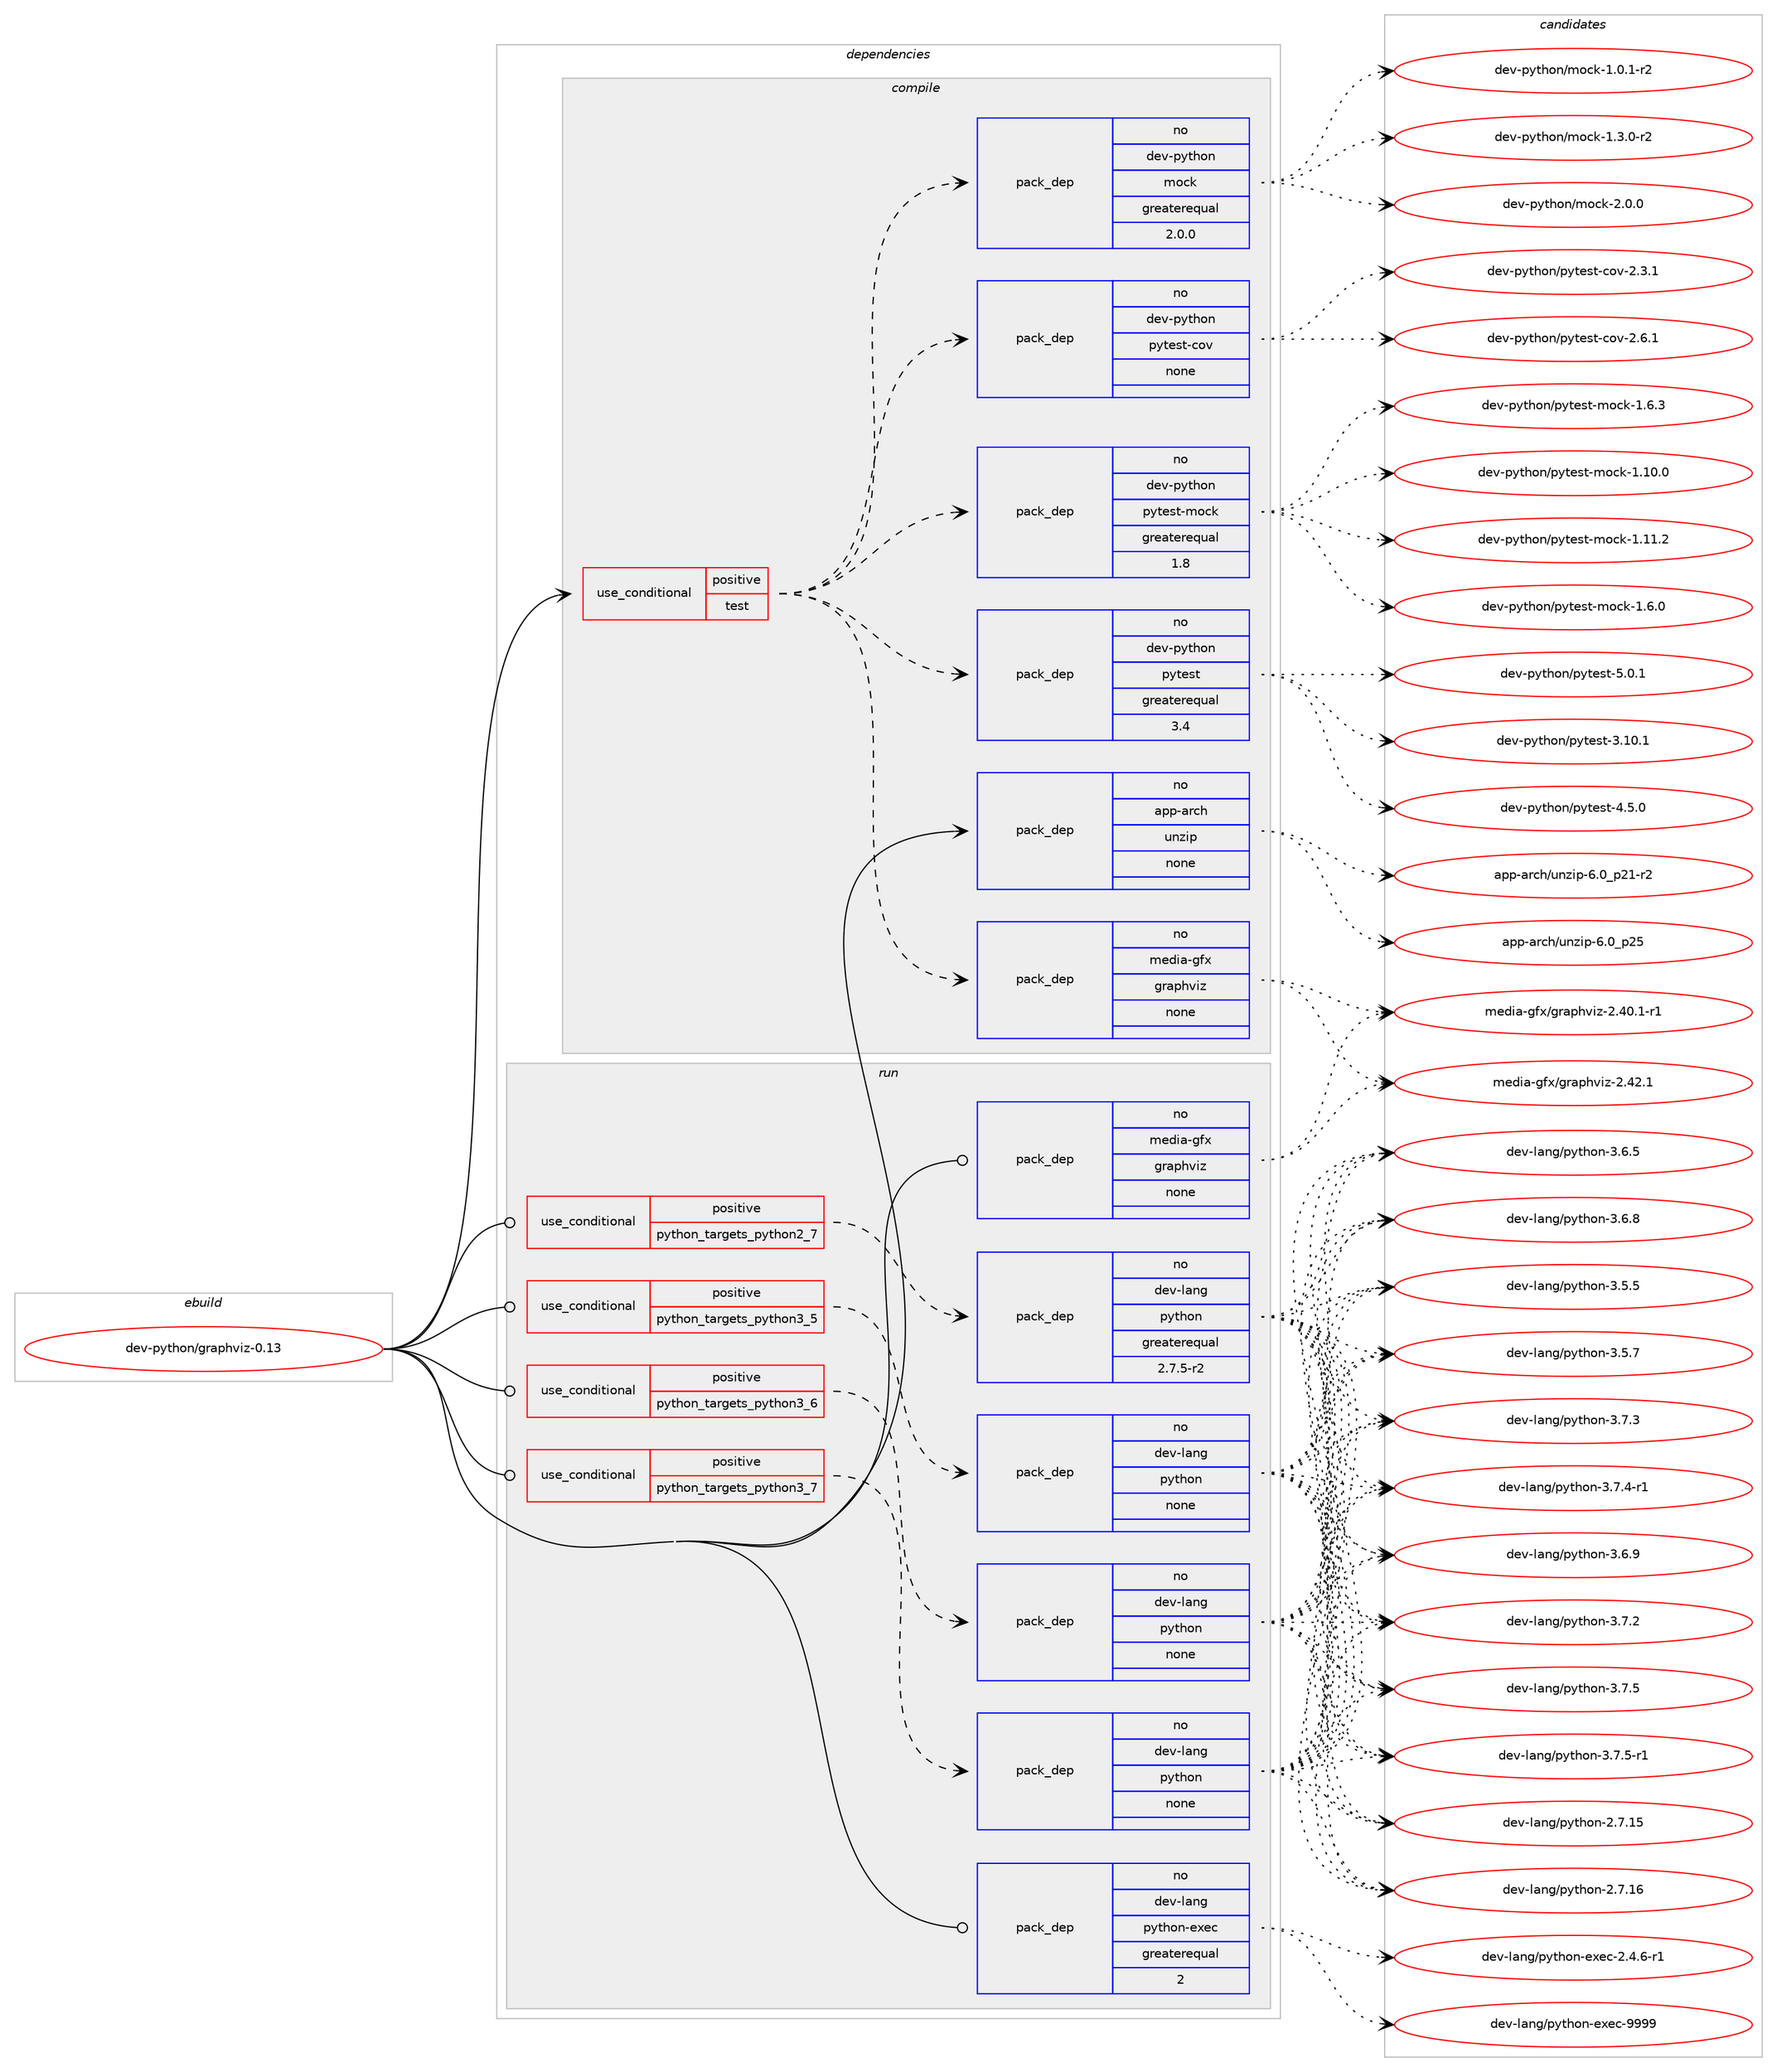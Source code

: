 digraph prolog {

# *************
# Graph options
# *************

newrank=true;
concentrate=true;
compound=true;
graph [rankdir=LR,fontname=Helvetica,fontsize=10,ranksep=1.5];#, ranksep=2.5, nodesep=0.2];
edge  [arrowhead=vee];
node  [fontname=Helvetica,fontsize=10];

# **********
# The ebuild
# **********

subgraph cluster_leftcol {
color=gray;
rank=same;
label=<<i>ebuild</i>>;
id [label="dev-python/graphviz-0.13", color=red, width=4, href="../dev-python/graphviz-0.13.svg"];
}

# ****************
# The dependencies
# ****************

subgraph cluster_midcol {
color=gray;
label=<<i>dependencies</i>>;
subgraph cluster_compile {
fillcolor="#eeeeee";
style=filled;
label=<<i>compile</i>>;
subgraph cond140210 {
dependency607441 [label=<<TABLE BORDER="0" CELLBORDER="1" CELLSPACING="0" CELLPADDING="4"><TR><TD ROWSPAN="3" CELLPADDING="10">use_conditional</TD></TR><TR><TD>positive</TD></TR><TR><TD>test</TD></TR></TABLE>>, shape=none, color=red];
subgraph pack455433 {
dependency607442 [label=<<TABLE BORDER="0" CELLBORDER="1" CELLSPACING="0" CELLPADDING="4" WIDTH="220"><TR><TD ROWSPAN="6" CELLPADDING="30">pack_dep</TD></TR><TR><TD WIDTH="110">no</TD></TR><TR><TD>media-gfx</TD></TR><TR><TD>graphviz</TD></TR><TR><TD>none</TD></TR><TR><TD></TD></TR></TABLE>>, shape=none, color=blue];
}
dependency607441:e -> dependency607442:w [weight=20,style="dashed",arrowhead="vee"];
subgraph pack455434 {
dependency607443 [label=<<TABLE BORDER="0" CELLBORDER="1" CELLSPACING="0" CELLPADDING="4" WIDTH="220"><TR><TD ROWSPAN="6" CELLPADDING="30">pack_dep</TD></TR><TR><TD WIDTH="110">no</TD></TR><TR><TD>dev-python</TD></TR><TR><TD>mock</TD></TR><TR><TD>greaterequal</TD></TR><TR><TD>2.0.0</TD></TR></TABLE>>, shape=none, color=blue];
}
dependency607441:e -> dependency607443:w [weight=20,style="dashed",arrowhead="vee"];
subgraph pack455435 {
dependency607444 [label=<<TABLE BORDER="0" CELLBORDER="1" CELLSPACING="0" CELLPADDING="4" WIDTH="220"><TR><TD ROWSPAN="6" CELLPADDING="30">pack_dep</TD></TR><TR><TD WIDTH="110">no</TD></TR><TR><TD>dev-python</TD></TR><TR><TD>pytest</TD></TR><TR><TD>greaterequal</TD></TR><TR><TD>3.4</TD></TR></TABLE>>, shape=none, color=blue];
}
dependency607441:e -> dependency607444:w [weight=20,style="dashed",arrowhead="vee"];
subgraph pack455436 {
dependency607445 [label=<<TABLE BORDER="0" CELLBORDER="1" CELLSPACING="0" CELLPADDING="4" WIDTH="220"><TR><TD ROWSPAN="6" CELLPADDING="30">pack_dep</TD></TR><TR><TD WIDTH="110">no</TD></TR><TR><TD>dev-python</TD></TR><TR><TD>pytest-mock</TD></TR><TR><TD>greaterequal</TD></TR><TR><TD>1.8</TD></TR></TABLE>>, shape=none, color=blue];
}
dependency607441:e -> dependency607445:w [weight=20,style="dashed",arrowhead="vee"];
subgraph pack455437 {
dependency607446 [label=<<TABLE BORDER="0" CELLBORDER="1" CELLSPACING="0" CELLPADDING="4" WIDTH="220"><TR><TD ROWSPAN="6" CELLPADDING="30">pack_dep</TD></TR><TR><TD WIDTH="110">no</TD></TR><TR><TD>dev-python</TD></TR><TR><TD>pytest-cov</TD></TR><TR><TD>none</TD></TR><TR><TD></TD></TR></TABLE>>, shape=none, color=blue];
}
dependency607441:e -> dependency607446:w [weight=20,style="dashed",arrowhead="vee"];
}
id:e -> dependency607441:w [weight=20,style="solid",arrowhead="vee"];
subgraph pack455438 {
dependency607447 [label=<<TABLE BORDER="0" CELLBORDER="1" CELLSPACING="0" CELLPADDING="4" WIDTH="220"><TR><TD ROWSPAN="6" CELLPADDING="30">pack_dep</TD></TR><TR><TD WIDTH="110">no</TD></TR><TR><TD>app-arch</TD></TR><TR><TD>unzip</TD></TR><TR><TD>none</TD></TR><TR><TD></TD></TR></TABLE>>, shape=none, color=blue];
}
id:e -> dependency607447:w [weight=20,style="solid",arrowhead="vee"];
}
subgraph cluster_compileandrun {
fillcolor="#eeeeee";
style=filled;
label=<<i>compile and run</i>>;
}
subgraph cluster_run {
fillcolor="#eeeeee";
style=filled;
label=<<i>run</i>>;
subgraph cond140211 {
dependency607448 [label=<<TABLE BORDER="0" CELLBORDER="1" CELLSPACING="0" CELLPADDING="4"><TR><TD ROWSPAN="3" CELLPADDING="10">use_conditional</TD></TR><TR><TD>positive</TD></TR><TR><TD>python_targets_python2_7</TD></TR></TABLE>>, shape=none, color=red];
subgraph pack455439 {
dependency607449 [label=<<TABLE BORDER="0" CELLBORDER="1" CELLSPACING="0" CELLPADDING="4" WIDTH="220"><TR><TD ROWSPAN="6" CELLPADDING="30">pack_dep</TD></TR><TR><TD WIDTH="110">no</TD></TR><TR><TD>dev-lang</TD></TR><TR><TD>python</TD></TR><TR><TD>greaterequal</TD></TR><TR><TD>2.7.5-r2</TD></TR></TABLE>>, shape=none, color=blue];
}
dependency607448:e -> dependency607449:w [weight=20,style="dashed",arrowhead="vee"];
}
id:e -> dependency607448:w [weight=20,style="solid",arrowhead="odot"];
subgraph cond140212 {
dependency607450 [label=<<TABLE BORDER="0" CELLBORDER="1" CELLSPACING="0" CELLPADDING="4"><TR><TD ROWSPAN="3" CELLPADDING="10">use_conditional</TD></TR><TR><TD>positive</TD></TR><TR><TD>python_targets_python3_5</TD></TR></TABLE>>, shape=none, color=red];
subgraph pack455440 {
dependency607451 [label=<<TABLE BORDER="0" CELLBORDER="1" CELLSPACING="0" CELLPADDING="4" WIDTH="220"><TR><TD ROWSPAN="6" CELLPADDING="30">pack_dep</TD></TR><TR><TD WIDTH="110">no</TD></TR><TR><TD>dev-lang</TD></TR><TR><TD>python</TD></TR><TR><TD>none</TD></TR><TR><TD></TD></TR></TABLE>>, shape=none, color=blue];
}
dependency607450:e -> dependency607451:w [weight=20,style="dashed",arrowhead="vee"];
}
id:e -> dependency607450:w [weight=20,style="solid",arrowhead="odot"];
subgraph cond140213 {
dependency607452 [label=<<TABLE BORDER="0" CELLBORDER="1" CELLSPACING="0" CELLPADDING="4"><TR><TD ROWSPAN="3" CELLPADDING="10">use_conditional</TD></TR><TR><TD>positive</TD></TR><TR><TD>python_targets_python3_6</TD></TR></TABLE>>, shape=none, color=red];
subgraph pack455441 {
dependency607453 [label=<<TABLE BORDER="0" CELLBORDER="1" CELLSPACING="0" CELLPADDING="4" WIDTH="220"><TR><TD ROWSPAN="6" CELLPADDING="30">pack_dep</TD></TR><TR><TD WIDTH="110">no</TD></TR><TR><TD>dev-lang</TD></TR><TR><TD>python</TD></TR><TR><TD>none</TD></TR><TR><TD></TD></TR></TABLE>>, shape=none, color=blue];
}
dependency607452:e -> dependency607453:w [weight=20,style="dashed",arrowhead="vee"];
}
id:e -> dependency607452:w [weight=20,style="solid",arrowhead="odot"];
subgraph cond140214 {
dependency607454 [label=<<TABLE BORDER="0" CELLBORDER="1" CELLSPACING="0" CELLPADDING="4"><TR><TD ROWSPAN="3" CELLPADDING="10">use_conditional</TD></TR><TR><TD>positive</TD></TR><TR><TD>python_targets_python3_7</TD></TR></TABLE>>, shape=none, color=red];
subgraph pack455442 {
dependency607455 [label=<<TABLE BORDER="0" CELLBORDER="1" CELLSPACING="0" CELLPADDING="4" WIDTH="220"><TR><TD ROWSPAN="6" CELLPADDING="30">pack_dep</TD></TR><TR><TD WIDTH="110">no</TD></TR><TR><TD>dev-lang</TD></TR><TR><TD>python</TD></TR><TR><TD>none</TD></TR><TR><TD></TD></TR></TABLE>>, shape=none, color=blue];
}
dependency607454:e -> dependency607455:w [weight=20,style="dashed",arrowhead="vee"];
}
id:e -> dependency607454:w [weight=20,style="solid",arrowhead="odot"];
subgraph pack455443 {
dependency607456 [label=<<TABLE BORDER="0" CELLBORDER="1" CELLSPACING="0" CELLPADDING="4" WIDTH="220"><TR><TD ROWSPAN="6" CELLPADDING="30">pack_dep</TD></TR><TR><TD WIDTH="110">no</TD></TR><TR><TD>dev-lang</TD></TR><TR><TD>python-exec</TD></TR><TR><TD>greaterequal</TD></TR><TR><TD>2</TD></TR></TABLE>>, shape=none, color=blue];
}
id:e -> dependency607456:w [weight=20,style="solid",arrowhead="odot"];
subgraph pack455444 {
dependency607457 [label=<<TABLE BORDER="0" CELLBORDER="1" CELLSPACING="0" CELLPADDING="4" WIDTH="220"><TR><TD ROWSPAN="6" CELLPADDING="30">pack_dep</TD></TR><TR><TD WIDTH="110">no</TD></TR><TR><TD>media-gfx</TD></TR><TR><TD>graphviz</TD></TR><TR><TD>none</TD></TR><TR><TD></TD></TR></TABLE>>, shape=none, color=blue];
}
id:e -> dependency607457:w [weight=20,style="solid",arrowhead="odot"];
}
}

# **************
# The candidates
# **************

subgraph cluster_choices {
rank=same;
color=gray;
label=<<i>candidates</i>>;

subgraph choice455433 {
color=black;
nodesep=1;
choice10910110010597451031021204710311497112104118105122455046524846494511449 [label="media-gfx/graphviz-2.40.1-r1", color=red, width=4,href="../media-gfx/graphviz-2.40.1-r1.svg"];
choice1091011001059745103102120471031149711210411810512245504652504649 [label="media-gfx/graphviz-2.42.1", color=red, width=4,href="../media-gfx/graphviz-2.42.1.svg"];
dependency607442:e -> choice10910110010597451031021204710311497112104118105122455046524846494511449:w [style=dotted,weight="100"];
dependency607442:e -> choice1091011001059745103102120471031149711210411810512245504652504649:w [style=dotted,weight="100"];
}
subgraph choice455434 {
color=black;
nodesep=1;
choice1001011184511212111610411111047109111991074549464846494511450 [label="dev-python/mock-1.0.1-r2", color=red, width=4,href="../dev-python/mock-1.0.1-r2.svg"];
choice1001011184511212111610411111047109111991074549465146484511450 [label="dev-python/mock-1.3.0-r2", color=red, width=4,href="../dev-python/mock-1.3.0-r2.svg"];
choice100101118451121211161041111104710911199107455046484648 [label="dev-python/mock-2.0.0", color=red, width=4,href="../dev-python/mock-2.0.0.svg"];
dependency607443:e -> choice1001011184511212111610411111047109111991074549464846494511450:w [style=dotted,weight="100"];
dependency607443:e -> choice1001011184511212111610411111047109111991074549465146484511450:w [style=dotted,weight="100"];
dependency607443:e -> choice100101118451121211161041111104710911199107455046484648:w [style=dotted,weight="100"];
}
subgraph choice455435 {
color=black;
nodesep=1;
choice100101118451121211161041111104711212111610111511645514649484649 [label="dev-python/pytest-3.10.1", color=red, width=4,href="../dev-python/pytest-3.10.1.svg"];
choice1001011184511212111610411111047112121116101115116455246534648 [label="dev-python/pytest-4.5.0", color=red, width=4,href="../dev-python/pytest-4.5.0.svg"];
choice1001011184511212111610411111047112121116101115116455346484649 [label="dev-python/pytest-5.0.1", color=red, width=4,href="../dev-python/pytest-5.0.1.svg"];
dependency607444:e -> choice100101118451121211161041111104711212111610111511645514649484649:w [style=dotted,weight="100"];
dependency607444:e -> choice1001011184511212111610411111047112121116101115116455246534648:w [style=dotted,weight="100"];
dependency607444:e -> choice1001011184511212111610411111047112121116101115116455346484649:w [style=dotted,weight="100"];
}
subgraph choice455436 {
color=black;
nodesep=1;
choice1001011184511212111610411111047112121116101115116451091119910745494649484648 [label="dev-python/pytest-mock-1.10.0", color=red, width=4,href="../dev-python/pytest-mock-1.10.0.svg"];
choice1001011184511212111610411111047112121116101115116451091119910745494649494650 [label="dev-python/pytest-mock-1.11.2", color=red, width=4,href="../dev-python/pytest-mock-1.11.2.svg"];
choice10010111845112121116104111110471121211161011151164510911199107454946544648 [label="dev-python/pytest-mock-1.6.0", color=red, width=4,href="../dev-python/pytest-mock-1.6.0.svg"];
choice10010111845112121116104111110471121211161011151164510911199107454946544651 [label="dev-python/pytest-mock-1.6.3", color=red, width=4,href="../dev-python/pytest-mock-1.6.3.svg"];
dependency607445:e -> choice1001011184511212111610411111047112121116101115116451091119910745494649484648:w [style=dotted,weight="100"];
dependency607445:e -> choice1001011184511212111610411111047112121116101115116451091119910745494649494650:w [style=dotted,weight="100"];
dependency607445:e -> choice10010111845112121116104111110471121211161011151164510911199107454946544648:w [style=dotted,weight="100"];
dependency607445:e -> choice10010111845112121116104111110471121211161011151164510911199107454946544651:w [style=dotted,weight="100"];
}
subgraph choice455437 {
color=black;
nodesep=1;
choice10010111845112121116104111110471121211161011151164599111118455046514649 [label="dev-python/pytest-cov-2.3.1", color=red, width=4,href="../dev-python/pytest-cov-2.3.1.svg"];
choice10010111845112121116104111110471121211161011151164599111118455046544649 [label="dev-python/pytest-cov-2.6.1", color=red, width=4,href="../dev-python/pytest-cov-2.6.1.svg"];
dependency607446:e -> choice10010111845112121116104111110471121211161011151164599111118455046514649:w [style=dotted,weight="100"];
dependency607446:e -> choice10010111845112121116104111110471121211161011151164599111118455046544649:w [style=dotted,weight="100"];
}
subgraph choice455438 {
color=black;
nodesep=1;
choice9711211245971149910447117110122105112455446489511250494511450 [label="app-arch/unzip-6.0_p21-r2", color=red, width=4,href="../app-arch/unzip-6.0_p21-r2.svg"];
choice971121124597114991044711711012210511245544648951125053 [label="app-arch/unzip-6.0_p25", color=red, width=4,href="../app-arch/unzip-6.0_p25.svg"];
dependency607447:e -> choice9711211245971149910447117110122105112455446489511250494511450:w [style=dotted,weight="100"];
dependency607447:e -> choice971121124597114991044711711012210511245544648951125053:w [style=dotted,weight="100"];
}
subgraph choice455439 {
color=black;
nodesep=1;
choice10010111845108971101034711212111610411111045504655464953 [label="dev-lang/python-2.7.15", color=red, width=4,href="../dev-lang/python-2.7.15.svg"];
choice10010111845108971101034711212111610411111045504655464954 [label="dev-lang/python-2.7.16", color=red, width=4,href="../dev-lang/python-2.7.16.svg"];
choice100101118451089711010347112121116104111110455146534653 [label="dev-lang/python-3.5.5", color=red, width=4,href="../dev-lang/python-3.5.5.svg"];
choice100101118451089711010347112121116104111110455146534655 [label="dev-lang/python-3.5.7", color=red, width=4,href="../dev-lang/python-3.5.7.svg"];
choice100101118451089711010347112121116104111110455146544653 [label="dev-lang/python-3.6.5", color=red, width=4,href="../dev-lang/python-3.6.5.svg"];
choice100101118451089711010347112121116104111110455146544656 [label="dev-lang/python-3.6.8", color=red, width=4,href="../dev-lang/python-3.6.8.svg"];
choice100101118451089711010347112121116104111110455146544657 [label="dev-lang/python-3.6.9", color=red, width=4,href="../dev-lang/python-3.6.9.svg"];
choice100101118451089711010347112121116104111110455146554650 [label="dev-lang/python-3.7.2", color=red, width=4,href="../dev-lang/python-3.7.2.svg"];
choice100101118451089711010347112121116104111110455146554651 [label="dev-lang/python-3.7.3", color=red, width=4,href="../dev-lang/python-3.7.3.svg"];
choice1001011184510897110103471121211161041111104551465546524511449 [label="dev-lang/python-3.7.4-r1", color=red, width=4,href="../dev-lang/python-3.7.4-r1.svg"];
choice100101118451089711010347112121116104111110455146554653 [label="dev-lang/python-3.7.5", color=red, width=4,href="../dev-lang/python-3.7.5.svg"];
choice1001011184510897110103471121211161041111104551465546534511449 [label="dev-lang/python-3.7.5-r1", color=red, width=4,href="../dev-lang/python-3.7.5-r1.svg"];
dependency607449:e -> choice10010111845108971101034711212111610411111045504655464953:w [style=dotted,weight="100"];
dependency607449:e -> choice10010111845108971101034711212111610411111045504655464954:w [style=dotted,weight="100"];
dependency607449:e -> choice100101118451089711010347112121116104111110455146534653:w [style=dotted,weight="100"];
dependency607449:e -> choice100101118451089711010347112121116104111110455146534655:w [style=dotted,weight="100"];
dependency607449:e -> choice100101118451089711010347112121116104111110455146544653:w [style=dotted,weight="100"];
dependency607449:e -> choice100101118451089711010347112121116104111110455146544656:w [style=dotted,weight="100"];
dependency607449:e -> choice100101118451089711010347112121116104111110455146544657:w [style=dotted,weight="100"];
dependency607449:e -> choice100101118451089711010347112121116104111110455146554650:w [style=dotted,weight="100"];
dependency607449:e -> choice100101118451089711010347112121116104111110455146554651:w [style=dotted,weight="100"];
dependency607449:e -> choice1001011184510897110103471121211161041111104551465546524511449:w [style=dotted,weight="100"];
dependency607449:e -> choice100101118451089711010347112121116104111110455146554653:w [style=dotted,weight="100"];
dependency607449:e -> choice1001011184510897110103471121211161041111104551465546534511449:w [style=dotted,weight="100"];
}
subgraph choice455440 {
color=black;
nodesep=1;
choice10010111845108971101034711212111610411111045504655464953 [label="dev-lang/python-2.7.15", color=red, width=4,href="../dev-lang/python-2.7.15.svg"];
choice10010111845108971101034711212111610411111045504655464954 [label="dev-lang/python-2.7.16", color=red, width=4,href="../dev-lang/python-2.7.16.svg"];
choice100101118451089711010347112121116104111110455146534653 [label="dev-lang/python-3.5.5", color=red, width=4,href="../dev-lang/python-3.5.5.svg"];
choice100101118451089711010347112121116104111110455146534655 [label="dev-lang/python-3.5.7", color=red, width=4,href="../dev-lang/python-3.5.7.svg"];
choice100101118451089711010347112121116104111110455146544653 [label="dev-lang/python-3.6.5", color=red, width=4,href="../dev-lang/python-3.6.5.svg"];
choice100101118451089711010347112121116104111110455146544656 [label="dev-lang/python-3.6.8", color=red, width=4,href="../dev-lang/python-3.6.8.svg"];
choice100101118451089711010347112121116104111110455146544657 [label="dev-lang/python-3.6.9", color=red, width=4,href="../dev-lang/python-3.6.9.svg"];
choice100101118451089711010347112121116104111110455146554650 [label="dev-lang/python-3.7.2", color=red, width=4,href="../dev-lang/python-3.7.2.svg"];
choice100101118451089711010347112121116104111110455146554651 [label="dev-lang/python-3.7.3", color=red, width=4,href="../dev-lang/python-3.7.3.svg"];
choice1001011184510897110103471121211161041111104551465546524511449 [label="dev-lang/python-3.7.4-r1", color=red, width=4,href="../dev-lang/python-3.7.4-r1.svg"];
choice100101118451089711010347112121116104111110455146554653 [label="dev-lang/python-3.7.5", color=red, width=4,href="../dev-lang/python-3.7.5.svg"];
choice1001011184510897110103471121211161041111104551465546534511449 [label="dev-lang/python-3.7.5-r1", color=red, width=4,href="../dev-lang/python-3.7.5-r1.svg"];
dependency607451:e -> choice10010111845108971101034711212111610411111045504655464953:w [style=dotted,weight="100"];
dependency607451:e -> choice10010111845108971101034711212111610411111045504655464954:w [style=dotted,weight="100"];
dependency607451:e -> choice100101118451089711010347112121116104111110455146534653:w [style=dotted,weight="100"];
dependency607451:e -> choice100101118451089711010347112121116104111110455146534655:w [style=dotted,weight="100"];
dependency607451:e -> choice100101118451089711010347112121116104111110455146544653:w [style=dotted,weight="100"];
dependency607451:e -> choice100101118451089711010347112121116104111110455146544656:w [style=dotted,weight="100"];
dependency607451:e -> choice100101118451089711010347112121116104111110455146544657:w [style=dotted,weight="100"];
dependency607451:e -> choice100101118451089711010347112121116104111110455146554650:w [style=dotted,weight="100"];
dependency607451:e -> choice100101118451089711010347112121116104111110455146554651:w [style=dotted,weight="100"];
dependency607451:e -> choice1001011184510897110103471121211161041111104551465546524511449:w [style=dotted,weight="100"];
dependency607451:e -> choice100101118451089711010347112121116104111110455146554653:w [style=dotted,weight="100"];
dependency607451:e -> choice1001011184510897110103471121211161041111104551465546534511449:w [style=dotted,weight="100"];
}
subgraph choice455441 {
color=black;
nodesep=1;
choice10010111845108971101034711212111610411111045504655464953 [label="dev-lang/python-2.7.15", color=red, width=4,href="../dev-lang/python-2.7.15.svg"];
choice10010111845108971101034711212111610411111045504655464954 [label="dev-lang/python-2.7.16", color=red, width=4,href="../dev-lang/python-2.7.16.svg"];
choice100101118451089711010347112121116104111110455146534653 [label="dev-lang/python-3.5.5", color=red, width=4,href="../dev-lang/python-3.5.5.svg"];
choice100101118451089711010347112121116104111110455146534655 [label="dev-lang/python-3.5.7", color=red, width=4,href="../dev-lang/python-3.5.7.svg"];
choice100101118451089711010347112121116104111110455146544653 [label="dev-lang/python-3.6.5", color=red, width=4,href="../dev-lang/python-3.6.5.svg"];
choice100101118451089711010347112121116104111110455146544656 [label="dev-lang/python-3.6.8", color=red, width=4,href="../dev-lang/python-3.6.8.svg"];
choice100101118451089711010347112121116104111110455146544657 [label="dev-lang/python-3.6.9", color=red, width=4,href="../dev-lang/python-3.6.9.svg"];
choice100101118451089711010347112121116104111110455146554650 [label="dev-lang/python-3.7.2", color=red, width=4,href="../dev-lang/python-3.7.2.svg"];
choice100101118451089711010347112121116104111110455146554651 [label="dev-lang/python-3.7.3", color=red, width=4,href="../dev-lang/python-3.7.3.svg"];
choice1001011184510897110103471121211161041111104551465546524511449 [label="dev-lang/python-3.7.4-r1", color=red, width=4,href="../dev-lang/python-3.7.4-r1.svg"];
choice100101118451089711010347112121116104111110455146554653 [label="dev-lang/python-3.7.5", color=red, width=4,href="../dev-lang/python-3.7.5.svg"];
choice1001011184510897110103471121211161041111104551465546534511449 [label="dev-lang/python-3.7.5-r1", color=red, width=4,href="../dev-lang/python-3.7.5-r1.svg"];
dependency607453:e -> choice10010111845108971101034711212111610411111045504655464953:w [style=dotted,weight="100"];
dependency607453:e -> choice10010111845108971101034711212111610411111045504655464954:w [style=dotted,weight="100"];
dependency607453:e -> choice100101118451089711010347112121116104111110455146534653:w [style=dotted,weight="100"];
dependency607453:e -> choice100101118451089711010347112121116104111110455146534655:w [style=dotted,weight="100"];
dependency607453:e -> choice100101118451089711010347112121116104111110455146544653:w [style=dotted,weight="100"];
dependency607453:e -> choice100101118451089711010347112121116104111110455146544656:w [style=dotted,weight="100"];
dependency607453:e -> choice100101118451089711010347112121116104111110455146544657:w [style=dotted,weight="100"];
dependency607453:e -> choice100101118451089711010347112121116104111110455146554650:w [style=dotted,weight="100"];
dependency607453:e -> choice100101118451089711010347112121116104111110455146554651:w [style=dotted,weight="100"];
dependency607453:e -> choice1001011184510897110103471121211161041111104551465546524511449:w [style=dotted,weight="100"];
dependency607453:e -> choice100101118451089711010347112121116104111110455146554653:w [style=dotted,weight="100"];
dependency607453:e -> choice1001011184510897110103471121211161041111104551465546534511449:w [style=dotted,weight="100"];
}
subgraph choice455442 {
color=black;
nodesep=1;
choice10010111845108971101034711212111610411111045504655464953 [label="dev-lang/python-2.7.15", color=red, width=4,href="../dev-lang/python-2.7.15.svg"];
choice10010111845108971101034711212111610411111045504655464954 [label="dev-lang/python-2.7.16", color=red, width=4,href="../dev-lang/python-2.7.16.svg"];
choice100101118451089711010347112121116104111110455146534653 [label="dev-lang/python-3.5.5", color=red, width=4,href="../dev-lang/python-3.5.5.svg"];
choice100101118451089711010347112121116104111110455146534655 [label="dev-lang/python-3.5.7", color=red, width=4,href="../dev-lang/python-3.5.7.svg"];
choice100101118451089711010347112121116104111110455146544653 [label="dev-lang/python-3.6.5", color=red, width=4,href="../dev-lang/python-3.6.5.svg"];
choice100101118451089711010347112121116104111110455146544656 [label="dev-lang/python-3.6.8", color=red, width=4,href="../dev-lang/python-3.6.8.svg"];
choice100101118451089711010347112121116104111110455146544657 [label="dev-lang/python-3.6.9", color=red, width=4,href="../dev-lang/python-3.6.9.svg"];
choice100101118451089711010347112121116104111110455146554650 [label="dev-lang/python-3.7.2", color=red, width=4,href="../dev-lang/python-3.7.2.svg"];
choice100101118451089711010347112121116104111110455146554651 [label="dev-lang/python-3.7.3", color=red, width=4,href="../dev-lang/python-3.7.3.svg"];
choice1001011184510897110103471121211161041111104551465546524511449 [label="dev-lang/python-3.7.4-r1", color=red, width=4,href="../dev-lang/python-3.7.4-r1.svg"];
choice100101118451089711010347112121116104111110455146554653 [label="dev-lang/python-3.7.5", color=red, width=4,href="../dev-lang/python-3.7.5.svg"];
choice1001011184510897110103471121211161041111104551465546534511449 [label="dev-lang/python-3.7.5-r1", color=red, width=4,href="../dev-lang/python-3.7.5-r1.svg"];
dependency607455:e -> choice10010111845108971101034711212111610411111045504655464953:w [style=dotted,weight="100"];
dependency607455:e -> choice10010111845108971101034711212111610411111045504655464954:w [style=dotted,weight="100"];
dependency607455:e -> choice100101118451089711010347112121116104111110455146534653:w [style=dotted,weight="100"];
dependency607455:e -> choice100101118451089711010347112121116104111110455146534655:w [style=dotted,weight="100"];
dependency607455:e -> choice100101118451089711010347112121116104111110455146544653:w [style=dotted,weight="100"];
dependency607455:e -> choice100101118451089711010347112121116104111110455146544656:w [style=dotted,weight="100"];
dependency607455:e -> choice100101118451089711010347112121116104111110455146544657:w [style=dotted,weight="100"];
dependency607455:e -> choice100101118451089711010347112121116104111110455146554650:w [style=dotted,weight="100"];
dependency607455:e -> choice100101118451089711010347112121116104111110455146554651:w [style=dotted,weight="100"];
dependency607455:e -> choice1001011184510897110103471121211161041111104551465546524511449:w [style=dotted,weight="100"];
dependency607455:e -> choice100101118451089711010347112121116104111110455146554653:w [style=dotted,weight="100"];
dependency607455:e -> choice1001011184510897110103471121211161041111104551465546534511449:w [style=dotted,weight="100"];
}
subgraph choice455443 {
color=black;
nodesep=1;
choice10010111845108971101034711212111610411111045101120101994550465246544511449 [label="dev-lang/python-exec-2.4.6-r1", color=red, width=4,href="../dev-lang/python-exec-2.4.6-r1.svg"];
choice10010111845108971101034711212111610411111045101120101994557575757 [label="dev-lang/python-exec-9999", color=red, width=4,href="../dev-lang/python-exec-9999.svg"];
dependency607456:e -> choice10010111845108971101034711212111610411111045101120101994550465246544511449:w [style=dotted,weight="100"];
dependency607456:e -> choice10010111845108971101034711212111610411111045101120101994557575757:w [style=dotted,weight="100"];
}
subgraph choice455444 {
color=black;
nodesep=1;
choice10910110010597451031021204710311497112104118105122455046524846494511449 [label="media-gfx/graphviz-2.40.1-r1", color=red, width=4,href="../media-gfx/graphviz-2.40.1-r1.svg"];
choice1091011001059745103102120471031149711210411810512245504652504649 [label="media-gfx/graphviz-2.42.1", color=red, width=4,href="../media-gfx/graphviz-2.42.1.svg"];
dependency607457:e -> choice10910110010597451031021204710311497112104118105122455046524846494511449:w [style=dotted,weight="100"];
dependency607457:e -> choice1091011001059745103102120471031149711210411810512245504652504649:w [style=dotted,weight="100"];
}
}

}

